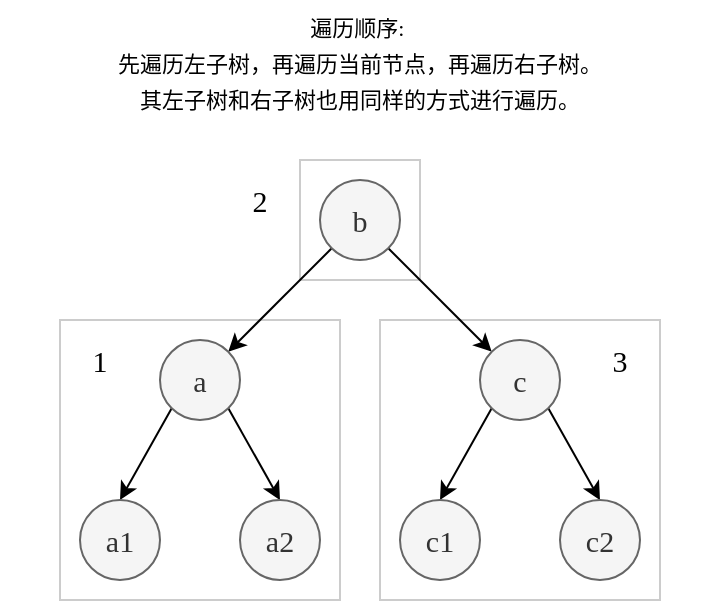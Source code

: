 <mxfile version="15.9.6" type="github">
  <diagram id="OsBDe7f2c46JfeycY80i" name="第 1 页">
    <mxGraphModel dx="1185" dy="628" grid="1" gridSize="10" guides="1" tooltips="1" connect="1" arrows="1" fold="1" page="1" pageScale="1" pageWidth="827" pageHeight="1169" math="0" shadow="0">
      <root>
        <mxCell id="0" />
        <mxCell id="1" parent="0" />
        <mxCell id="9Na-chZIOd660EwkdCt9-16" value="" style="rounded=0;whiteSpace=wrap;html=1;opacity=20;" vertex="1" parent="1">
          <mxGeometry x="310" y="270" width="140" height="140" as="geometry" />
        </mxCell>
        <mxCell id="9Na-chZIOd660EwkdCt9-17" value="" style="rounded=0;whiteSpace=wrap;html=1;opacity=20;" vertex="1" parent="1">
          <mxGeometry x="270" y="190" width="60" height="60" as="geometry" />
        </mxCell>
        <mxCell id="9Na-chZIOd660EwkdCt9-15" value="" style="rounded=0;whiteSpace=wrap;html=1;opacity=20;" vertex="1" parent="1">
          <mxGeometry x="150" y="270" width="140" height="140" as="geometry" />
        </mxCell>
        <mxCell id="9Na-chZIOd660EwkdCt9-9" style="rounded=0;orthogonalLoop=1;jettySize=auto;html=1;exitX=0;exitY=1;exitDx=0;exitDy=0;entryX=1;entryY=0;entryDx=0;entryDy=0;" edge="1" parent="1" source="9Na-chZIOd660EwkdCt9-1" target="9Na-chZIOd660EwkdCt9-2">
          <mxGeometry relative="1" as="geometry" />
        </mxCell>
        <mxCell id="9Na-chZIOd660EwkdCt9-10" style="edgeStyle=none;rounded=0;orthogonalLoop=1;jettySize=auto;html=1;exitX=1;exitY=1;exitDx=0;exitDy=0;" edge="1" parent="1" source="9Na-chZIOd660EwkdCt9-1" target="9Na-chZIOd660EwkdCt9-3">
          <mxGeometry relative="1" as="geometry" />
        </mxCell>
        <mxCell id="9Na-chZIOd660EwkdCt9-1" value="&lt;font face=&quot;Comic Sans MS&quot; style=&quot;font-size: 15px&quot;&gt;b&lt;/font&gt;" style="ellipse;whiteSpace=wrap;html=1;aspect=fixed;fillColor=#f5f5f5;fontColor=#333333;strokeColor=#666666;" vertex="1" parent="1">
          <mxGeometry x="280" y="200" width="40" height="40" as="geometry" />
        </mxCell>
        <mxCell id="9Na-chZIOd660EwkdCt9-11" style="edgeStyle=none;rounded=0;orthogonalLoop=1;jettySize=auto;html=1;exitX=0;exitY=1;exitDx=0;exitDy=0;entryX=0.5;entryY=0;entryDx=0;entryDy=0;" edge="1" parent="1" source="9Na-chZIOd660EwkdCt9-2" target="9Na-chZIOd660EwkdCt9-4">
          <mxGeometry relative="1" as="geometry" />
        </mxCell>
        <mxCell id="9Na-chZIOd660EwkdCt9-12" style="edgeStyle=none;rounded=0;orthogonalLoop=1;jettySize=auto;html=1;exitX=1;exitY=1;exitDx=0;exitDy=0;entryX=0.5;entryY=0;entryDx=0;entryDy=0;" edge="1" parent="1" source="9Na-chZIOd660EwkdCt9-2" target="9Na-chZIOd660EwkdCt9-5">
          <mxGeometry relative="1" as="geometry" />
        </mxCell>
        <mxCell id="9Na-chZIOd660EwkdCt9-2" value="&lt;font style=&quot;font-size: 15px&quot; face=&quot;Comic Sans MS&quot;&gt;a&lt;/font&gt;" style="ellipse;whiteSpace=wrap;html=1;aspect=fixed;fillColor=#f5f5f5;fontColor=#333333;strokeColor=#666666;" vertex="1" parent="1">
          <mxGeometry x="200" y="280" width="40" height="40" as="geometry" />
        </mxCell>
        <mxCell id="9Na-chZIOd660EwkdCt9-13" style="edgeStyle=none;rounded=0;orthogonalLoop=1;jettySize=auto;html=1;exitX=0;exitY=1;exitDx=0;exitDy=0;entryX=0.5;entryY=0;entryDx=0;entryDy=0;" edge="1" parent="1" source="9Na-chZIOd660EwkdCt9-3" target="9Na-chZIOd660EwkdCt9-6">
          <mxGeometry relative="1" as="geometry" />
        </mxCell>
        <mxCell id="9Na-chZIOd660EwkdCt9-14" style="edgeStyle=none;rounded=0;orthogonalLoop=1;jettySize=auto;html=1;exitX=1;exitY=1;exitDx=0;exitDy=0;entryX=0.5;entryY=0;entryDx=0;entryDy=0;" edge="1" parent="1" source="9Na-chZIOd660EwkdCt9-3" target="9Na-chZIOd660EwkdCt9-7">
          <mxGeometry relative="1" as="geometry" />
        </mxCell>
        <mxCell id="9Na-chZIOd660EwkdCt9-3" value="&lt;font style=&quot;font-size: 15px&quot; face=&quot;Comic Sans MS&quot;&gt;c&lt;/font&gt;" style="ellipse;whiteSpace=wrap;html=1;aspect=fixed;fillColor=#f5f5f5;fontColor=#333333;strokeColor=#666666;" vertex="1" parent="1">
          <mxGeometry x="360" y="280" width="40" height="40" as="geometry" />
        </mxCell>
        <mxCell id="9Na-chZIOd660EwkdCt9-4" value="&lt;font style=&quot;font-size: 15px&quot; face=&quot;Comic Sans MS&quot;&gt;a1&lt;/font&gt;" style="ellipse;whiteSpace=wrap;html=1;aspect=fixed;fillColor=#f5f5f5;fontColor=#333333;strokeColor=#666666;" vertex="1" parent="1">
          <mxGeometry x="160" y="360" width="40" height="40" as="geometry" />
        </mxCell>
        <mxCell id="9Na-chZIOd660EwkdCt9-5" value="&lt;font style=&quot;font-size: 15px&quot; face=&quot;Comic Sans MS&quot;&gt;a2&lt;/font&gt;" style="ellipse;whiteSpace=wrap;html=1;aspect=fixed;fillColor=#f5f5f5;fontColor=#333333;strokeColor=#666666;" vertex="1" parent="1">
          <mxGeometry x="240" y="360" width="40" height="40" as="geometry" />
        </mxCell>
        <mxCell id="9Na-chZIOd660EwkdCt9-6" value="&lt;font style=&quot;font-size: 15px&quot; face=&quot;Comic Sans MS&quot;&gt;c1&lt;/font&gt;" style="ellipse;whiteSpace=wrap;html=1;aspect=fixed;fillColor=#f5f5f5;fontColor=#333333;strokeColor=#666666;" vertex="1" parent="1">
          <mxGeometry x="320" y="360" width="40" height="40" as="geometry" />
        </mxCell>
        <mxCell id="9Na-chZIOd660EwkdCt9-7" value="&lt;font style=&quot;font-size: 15px&quot; face=&quot;Comic Sans MS&quot;&gt;c2&lt;/font&gt;" style="ellipse;whiteSpace=wrap;html=1;aspect=fixed;fillColor=#f5f5f5;fontColor=#333333;strokeColor=#666666;" vertex="1" parent="1">
          <mxGeometry x="400" y="360" width="40" height="40" as="geometry" />
        </mxCell>
        <mxCell id="9Na-chZIOd660EwkdCt9-18" value="1" style="text;html=1;strokeColor=none;fillColor=none;align=center;verticalAlign=middle;whiteSpace=wrap;rounded=0;fontFamily=Comic Sans MS;fontSize=15;opacity=20;" vertex="1" parent="1">
          <mxGeometry x="150" y="270" width="40" height="40" as="geometry" />
        </mxCell>
        <mxCell id="9Na-chZIOd660EwkdCt9-19" value="2" style="text;html=1;strokeColor=none;fillColor=none;align=center;verticalAlign=middle;whiteSpace=wrap;rounded=0;fontFamily=Comic Sans MS;fontSize=15;opacity=20;" vertex="1" parent="1">
          <mxGeometry x="230" y="190" width="40" height="40" as="geometry" />
        </mxCell>
        <mxCell id="9Na-chZIOd660EwkdCt9-20" value="3" style="text;html=1;strokeColor=none;fillColor=none;align=center;verticalAlign=middle;whiteSpace=wrap;rounded=0;fontFamily=Comic Sans MS;fontSize=15;opacity=20;" vertex="1" parent="1">
          <mxGeometry x="410" y="270" width="40" height="40" as="geometry" />
        </mxCell>
        <mxCell id="9Na-chZIOd660EwkdCt9-21" value="&lt;div class=&quot;okr-block-clipboard&quot;&gt;&lt;/div&gt;&lt;div&gt;&lt;font style=&quot;font-size: 11px&quot;&gt;遍历顺序:&amp;nbsp;&lt;/font&gt;&lt;/div&gt;&lt;div&gt;&lt;font style=&quot;font-size: 11px&quot;&gt;先遍历左子树，再遍历当前节点，再遍历右子树。&lt;/font&gt;&lt;/div&gt;&lt;div&gt;&lt;font style=&quot;font-size: 11px&quot;&gt;其左子树和右子树也用同样的方式进行遍历。&lt;/font&gt;&lt;/div&gt;" style="text;html=1;strokeColor=none;fillColor=none;align=center;verticalAlign=middle;whiteSpace=wrap;rounded=0;fontFamily=Comic Sans MS;fontSize=15;opacity=20;" vertex="1" parent="1">
          <mxGeometry x="120" y="110" width="360" height="60" as="geometry" />
        </mxCell>
      </root>
    </mxGraphModel>
  </diagram>
</mxfile>
